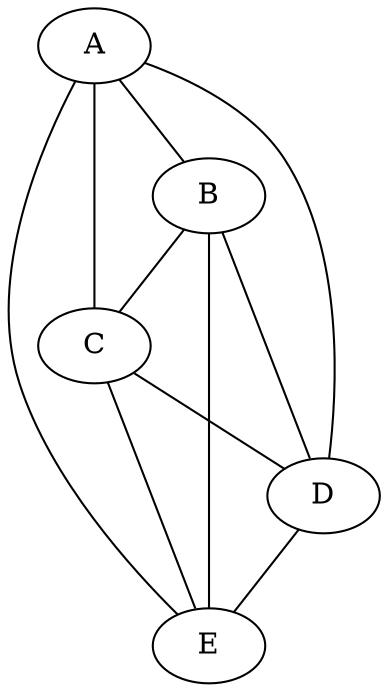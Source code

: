 graph {
    graph[optimalPath=120];
	A;
	B;
	C;
	D;
	E;
	A--B[weight=5];
	A--C[weight=10];
	A--D[weight=15];
	A--E[weight=20];
	B--C[weight=35];
	B--D[weight=40];
	B--E[weight=45];
	C--D[weight=25];
	C--E[weight=30];
	D--E[weight=50];

}
